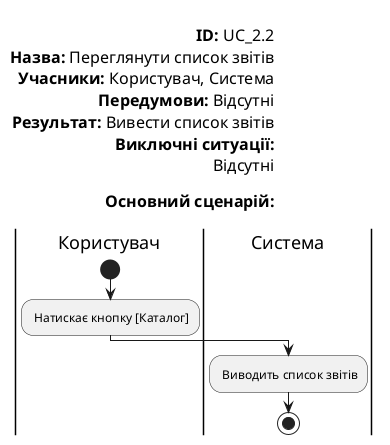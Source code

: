 @startuml
left header
        
        <font color=000 size=16><b>ID:</b> UC_2.2
        <font color=000 size=16><b>Назва:</b> Переглянути список звітів
        <font color=000 size=16><b>Учасники:</b> Користувач, Система
        <font color=000 size=16><b>Передумови:</b> Відсутні
        <font color=000 size=16><b>Результат:</b> Вивести список звітів
        <font color=000 size=16><b>Виключні ситуації:</b>
        <font color=000 size=16> Відсутні
        
        <font color=000 size=16><b>Основний сценарій:</b>
        
    end header

    |Користувач|
        start
        : Натискає кнопку [Каталог];
    |Система|
        : Виводить список звітів;
        stop;
@enduml
